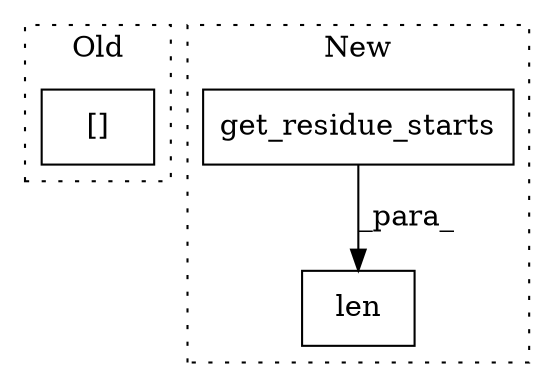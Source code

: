 digraph G {
subgraph cluster0 {
1 [label="[]" a="2" s="2766,2780" l="13,1" shape="box"];
label = "Old";
style="dotted";
}
subgraph cluster1 {
2 [label="get_residue_starts" a="32" s="2470,2494" l="19,1" shape="box"];
3 [label="len" a="32" s="2636,2646" l="4,1" shape="box"];
label = "New";
style="dotted";
}
2 -> 3 [label="_para_"];
}
